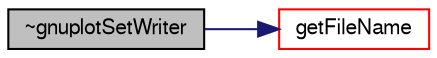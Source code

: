 digraph "~gnuplotSetWriter"
{
  bgcolor="transparent";
  edge [fontname="FreeSans",fontsize="10",labelfontname="FreeSans",labelfontsize="10"];
  node [fontname="FreeSans",fontsize="10",shape=record];
  rankdir="LR";
  Node2 [label="~gnuplotSetWriter",height=0.2,width=0.4,color="black", fillcolor="grey75", style="filled", fontcolor="black"];
  Node2 -> Node3 [color="midnightblue",fontsize="10",style="solid",fontname="FreeSans"];
  Node3 [label="getFileName",height=0.2,width=0.4,color="red",URL="$a21862.html#abfa18c881e373c9144c2e2b86f705d23",tooltip="Generate file name with correct extension. "];
}
